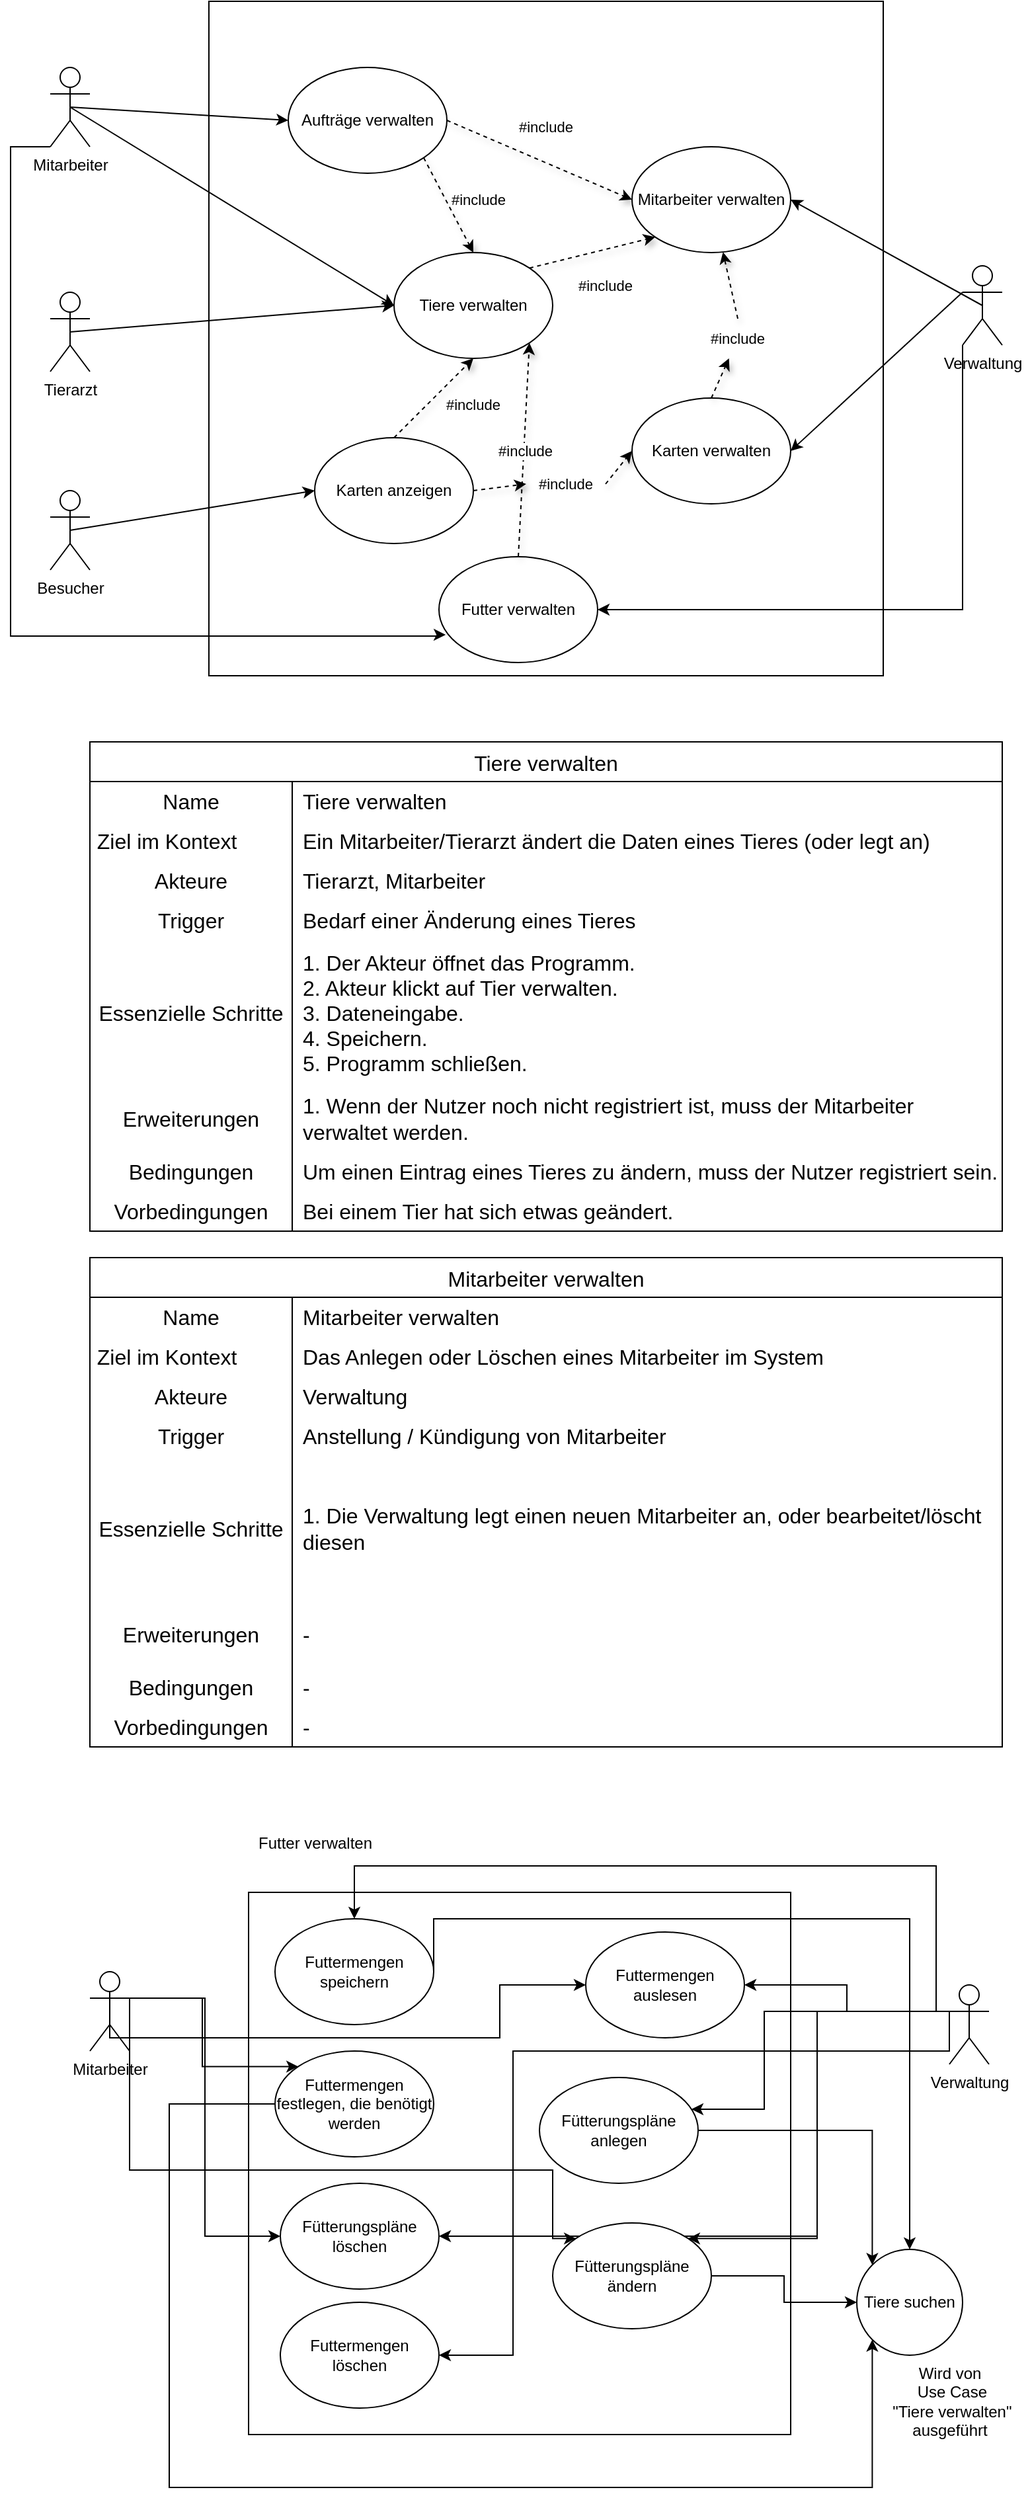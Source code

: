 <mxfile version="22.1.5" type="device">
  <diagram name="Seite-1" id="N6Jan-Rdk0IKHwFH1EoH">
    <mxGraphModel dx="1266" dy="684" grid="1" gridSize="10" guides="1" tooltips="1" connect="1" arrows="1" fold="1" page="1" pageScale="1" pageWidth="827" pageHeight="1169" math="0" shadow="0">
      <root>
        <mxCell id="0" />
        <mxCell id="1" parent="0" />
        <mxCell id="GGhbiafoqysgE8_Morpk-1" value="" style="whiteSpace=wrap;html=1;aspect=fixed;" parent="1" vertex="1">
          <mxGeometry x="180" y="70" width="510" height="510" as="geometry" />
        </mxCell>
        <mxCell id="GGhbiafoqysgE8_Morpk-16" style="edgeStyle=none;shape=connector;rounded=0;orthogonalLoop=1;jettySize=auto;html=1;exitX=0.5;exitY=0.5;exitDx=0;exitDy=0;exitPerimeter=0;entryX=1;entryY=0.5;entryDx=0;entryDy=0;labelBackgroundColor=default;strokeColor=default;align=center;verticalAlign=middle;fontFamily=Helvetica;fontSize=11;fontColor=default;endArrow=classic;" parent="1" source="GGhbiafoqysgE8_Morpk-2" target="GGhbiafoqysgE8_Morpk-9" edge="1">
          <mxGeometry relative="1" as="geometry" />
        </mxCell>
        <mxCell id="tYNJqt2Wtdajex1_NV2P-4" style="edgeStyle=orthogonalEdgeStyle;rounded=0;orthogonalLoop=1;jettySize=auto;html=1;exitX=0;exitY=1;exitDx=0;exitDy=0;exitPerimeter=0;entryX=1;entryY=0.5;entryDx=0;entryDy=0;" edge="1" parent="1" source="GGhbiafoqysgE8_Morpk-2" target="tYNJqt2Wtdajex1_NV2P-1">
          <mxGeometry relative="1" as="geometry" />
        </mxCell>
        <mxCell id="GGhbiafoqysgE8_Morpk-2" value="Verwaltung" style="shape=umlActor;verticalLabelPosition=bottom;verticalAlign=top;html=1;outlineConnect=0;" parent="1" vertex="1">
          <mxGeometry x="750" y="270" width="30" height="60" as="geometry" />
        </mxCell>
        <mxCell id="GGhbiafoqysgE8_Morpk-17" style="edgeStyle=none;shape=connector;rounded=0;orthogonalLoop=1;jettySize=auto;html=1;exitX=0;exitY=0.333;exitDx=0;exitDy=0;exitPerimeter=0;entryX=1;entryY=0.5;entryDx=0;entryDy=0;labelBackgroundColor=default;strokeColor=default;align=center;verticalAlign=middle;fontFamily=Helvetica;fontSize=11;fontColor=default;endArrow=classic;" parent="1" source="GGhbiafoqysgE8_Morpk-2" target="GGhbiafoqysgE8_Morpk-12" edge="1">
          <mxGeometry relative="1" as="geometry" />
        </mxCell>
        <mxCell id="GGhbiafoqysgE8_Morpk-13" style="rounded=0;orthogonalLoop=1;jettySize=auto;html=1;exitX=0.5;exitY=0.5;exitDx=0;exitDy=0;exitPerimeter=0;entryX=0;entryY=0.5;entryDx=0;entryDy=0;" parent="1" source="GGhbiafoqysgE8_Morpk-4" target="GGhbiafoqysgE8_Morpk-8" edge="1">
          <mxGeometry relative="1" as="geometry" />
        </mxCell>
        <mxCell id="VWa2UIGW0JFw9dLLVXkl-41" style="rounded=0;orthogonalLoop=1;jettySize=auto;html=1;exitX=0.5;exitY=0.5;exitDx=0;exitDy=0;exitPerimeter=0;entryX=0;entryY=0.5;entryDx=0;entryDy=0;" parent="1" source="GGhbiafoqysgE8_Morpk-4" target="GGhbiafoqysgE8_Morpk-10" edge="1">
          <mxGeometry relative="1" as="geometry" />
        </mxCell>
        <mxCell id="tYNJqt2Wtdajex1_NV2P-5" style="edgeStyle=orthogonalEdgeStyle;rounded=0;orthogonalLoop=1;jettySize=auto;html=1;exitX=0;exitY=1;exitDx=0;exitDy=0;exitPerimeter=0;entryX=0.042;entryY=0.738;entryDx=0;entryDy=0;entryPerimeter=0;" edge="1" parent="1" source="GGhbiafoqysgE8_Morpk-4" target="tYNJqt2Wtdajex1_NV2P-1">
          <mxGeometry relative="1" as="geometry">
            <Array as="points">
              <mxPoint x="30" y="180" />
              <mxPoint x="30" y="550" />
              <mxPoint x="354" y="550" />
              <mxPoint x="354" y="549" />
            </Array>
          </mxGeometry>
        </mxCell>
        <mxCell id="GGhbiafoqysgE8_Morpk-4" value="Mitarbeiter" style="shape=umlActor;verticalLabelPosition=bottom;verticalAlign=top;html=1;outlineConnect=0;" parent="1" vertex="1">
          <mxGeometry x="60" y="120" width="30" height="60" as="geometry" />
        </mxCell>
        <mxCell id="GGhbiafoqysgE8_Morpk-14" style="edgeStyle=none;shape=connector;rounded=0;orthogonalLoop=1;jettySize=auto;html=1;exitX=0.5;exitY=0.5;exitDx=0;exitDy=0;exitPerimeter=0;entryX=0;entryY=0.5;entryDx=0;entryDy=0;labelBackgroundColor=default;strokeColor=default;align=center;verticalAlign=middle;fontFamily=Helvetica;fontSize=11;fontColor=default;endArrow=classic;" parent="1" source="GGhbiafoqysgE8_Morpk-6" target="GGhbiafoqysgE8_Morpk-10" edge="1">
          <mxGeometry relative="1" as="geometry" />
        </mxCell>
        <mxCell id="GGhbiafoqysgE8_Morpk-6" value="Tierarzt" style="shape=umlActor;verticalLabelPosition=bottom;verticalAlign=top;html=1;outlineConnect=0;" parent="1" vertex="1">
          <mxGeometry x="60" y="290" width="30" height="60" as="geometry" />
        </mxCell>
        <mxCell id="GGhbiafoqysgE8_Morpk-15" style="edgeStyle=none;shape=connector;rounded=0;orthogonalLoop=1;jettySize=auto;html=1;exitX=0.5;exitY=0.5;exitDx=0;exitDy=0;exitPerimeter=0;entryX=0;entryY=0.5;entryDx=0;entryDy=0;labelBackgroundColor=default;strokeColor=default;align=center;verticalAlign=middle;fontFamily=Helvetica;fontSize=11;fontColor=default;endArrow=classic;" parent="1" source="GGhbiafoqysgE8_Morpk-7" target="GGhbiafoqysgE8_Morpk-11" edge="1">
          <mxGeometry relative="1" as="geometry" />
        </mxCell>
        <mxCell id="GGhbiafoqysgE8_Morpk-7" value="Besucher" style="shape=umlActor;verticalLabelPosition=bottom;verticalAlign=top;html=1;outlineConnect=0;" parent="1" vertex="1">
          <mxGeometry x="60" y="440" width="30" height="60" as="geometry" />
        </mxCell>
        <mxCell id="GGhbiafoqysgE8_Morpk-32" style="edgeStyle=none;shape=connector;rounded=0;orthogonalLoop=1;jettySize=auto;html=1;exitX=1;exitY=1;exitDx=0;exitDy=0;entryX=0.5;entryY=0;entryDx=0;entryDy=0;shadow=1;dashed=1;labelBackgroundColor=default;strokeColor=default;align=center;verticalAlign=middle;fontFamily=Helvetica;fontSize=11;fontColor=default;endArrow=classic;" parent="1" source="GGhbiafoqysgE8_Morpk-8" target="GGhbiafoqysgE8_Morpk-10" edge="1">
          <mxGeometry relative="1" as="geometry" />
        </mxCell>
        <mxCell id="GGhbiafoqysgE8_Morpk-35" style="edgeStyle=none;shape=connector;rounded=0;orthogonalLoop=1;jettySize=auto;html=1;exitX=1;exitY=0.5;exitDx=0;exitDy=0;entryX=0;entryY=0.5;entryDx=0;entryDy=0;shadow=1;dashed=1;labelBackgroundColor=default;strokeColor=default;align=center;verticalAlign=middle;fontFamily=Helvetica;fontSize=11;fontColor=default;endArrow=classic;" parent="1" source="GGhbiafoqysgE8_Morpk-8" target="GGhbiafoqysgE8_Morpk-9" edge="1">
          <mxGeometry relative="1" as="geometry" />
        </mxCell>
        <mxCell id="GGhbiafoqysgE8_Morpk-8" value="Aufträge verwalten" style="ellipse;whiteSpace=wrap;html=1;" parent="1" vertex="1">
          <mxGeometry x="240" y="120" width="120" height="80" as="geometry" />
        </mxCell>
        <mxCell id="GGhbiafoqysgE8_Morpk-9" value="Mitarbeiter verwalten" style="ellipse;whiteSpace=wrap;html=1;" parent="1" vertex="1">
          <mxGeometry x="500" y="180" width="120" height="80" as="geometry" />
        </mxCell>
        <mxCell id="GGhbiafoqysgE8_Morpk-33" style="edgeStyle=none;shape=connector;rounded=0;orthogonalLoop=1;jettySize=auto;html=1;exitX=1;exitY=0;exitDx=0;exitDy=0;entryX=0;entryY=1;entryDx=0;entryDy=0;shadow=1;dashed=1;labelBackgroundColor=default;strokeColor=default;align=center;verticalAlign=middle;fontFamily=Helvetica;fontSize=11;fontColor=default;endArrow=classic;" parent="1" source="GGhbiafoqysgE8_Morpk-10" target="GGhbiafoqysgE8_Morpk-9" edge="1">
          <mxGeometry relative="1" as="geometry" />
        </mxCell>
        <mxCell id="GGhbiafoqysgE8_Morpk-10" value="Tiere verwalten" style="ellipse;whiteSpace=wrap;html=1;" parent="1" vertex="1">
          <mxGeometry x="320" y="260" width="120" height="80" as="geometry" />
        </mxCell>
        <mxCell id="GGhbiafoqysgE8_Morpk-30" style="edgeStyle=none;shape=connector;rounded=0;orthogonalLoop=1;jettySize=auto;html=1;exitX=1;exitY=0.5;exitDx=0;exitDy=0;entryX=0;entryY=0.5;entryDx=0;entryDy=0;shadow=1;dashed=1;labelBackgroundColor=default;strokeColor=default;align=center;verticalAlign=middle;fontFamily=Helvetica;fontSize=11;fontColor=default;endArrow=classic;" parent="1" source="GGhbiafoqysgE8_Morpk-42" target="GGhbiafoqysgE8_Morpk-12" edge="1">
          <mxGeometry relative="1" as="geometry" />
        </mxCell>
        <mxCell id="GGhbiafoqysgE8_Morpk-31" style="edgeStyle=none;shape=connector;rounded=0;orthogonalLoop=1;jettySize=auto;html=1;exitX=0.5;exitY=0;exitDx=0;exitDy=0;entryX=0.5;entryY=1;entryDx=0;entryDy=0;shadow=1;dashed=1;labelBackgroundColor=default;strokeColor=default;align=center;verticalAlign=middle;fontFamily=Helvetica;fontSize=11;fontColor=default;endArrow=classic;" parent="1" source="GGhbiafoqysgE8_Morpk-11" target="GGhbiafoqysgE8_Morpk-10" edge="1">
          <mxGeometry relative="1" as="geometry" />
        </mxCell>
        <mxCell id="GGhbiafoqysgE8_Morpk-11" value="Karten anzeigen" style="ellipse;whiteSpace=wrap;html=1;" parent="1" vertex="1">
          <mxGeometry x="260" y="400" width="120" height="80" as="geometry" />
        </mxCell>
        <mxCell id="GGhbiafoqysgE8_Morpk-34" style="edgeStyle=none;shape=connector;rounded=0;orthogonalLoop=1;jettySize=auto;html=1;exitX=0.5;exitY=0;exitDx=0;exitDy=0;shadow=1;dashed=1;labelBackgroundColor=default;strokeColor=default;align=center;verticalAlign=middle;fontFamily=Helvetica;fontSize=11;fontColor=default;endArrow=classic;" parent="1" source="GGhbiafoqysgE8_Morpk-40" target="GGhbiafoqysgE8_Morpk-9" edge="1">
          <mxGeometry relative="1" as="geometry" />
        </mxCell>
        <mxCell id="GGhbiafoqysgE8_Morpk-12" value="Karten verwalten" style="ellipse;whiteSpace=wrap;html=1;" parent="1" vertex="1">
          <mxGeometry x="500" y="370" width="120" height="80" as="geometry" />
        </mxCell>
        <mxCell id="GGhbiafoqysgE8_Morpk-37" value="#include" style="text;html=1;strokeColor=none;fillColor=none;align=center;verticalAlign=middle;whiteSpace=wrap;rounded=0;fontSize=11;fontFamily=Helvetica;fontColor=default;" parent="1" vertex="1">
          <mxGeometry x="405" y="150" width="60" height="30" as="geometry" />
        </mxCell>
        <mxCell id="GGhbiafoqysgE8_Morpk-38" value="#include" style="text;html=1;strokeColor=none;fillColor=none;align=center;verticalAlign=middle;whiteSpace=wrap;rounded=0;fontSize=11;fontFamily=Helvetica;fontColor=default;" parent="1" vertex="1">
          <mxGeometry x="354" y="205" width="60" height="30" as="geometry" />
        </mxCell>
        <mxCell id="GGhbiafoqysgE8_Morpk-39" value="#include" style="text;html=1;strokeColor=none;fillColor=none;align=center;verticalAlign=middle;whiteSpace=wrap;rounded=0;fontSize=11;fontFamily=Helvetica;fontColor=default;" parent="1" vertex="1">
          <mxGeometry x="450" y="270" width="60" height="30" as="geometry" />
        </mxCell>
        <mxCell id="GGhbiafoqysgE8_Morpk-41" value="#include" style="text;html=1;strokeColor=none;fillColor=none;align=center;verticalAlign=middle;whiteSpace=wrap;rounded=0;fontSize=11;fontFamily=Helvetica;fontColor=default;" parent="1" vertex="1">
          <mxGeometry x="350" y="360" width="60" height="30" as="geometry" />
        </mxCell>
        <mxCell id="VWa2UIGW0JFw9dLLVXkl-5" value="Tiere verwalten" style="shape=table;startSize=30;container=1;collapsible=0;childLayout=tableLayout;fixedRows=1;rowLines=0;fontStyle=0;strokeColor=default;fontSize=16;" parent="1" vertex="1">
          <mxGeometry x="90" y="630" width="690" height="370" as="geometry" />
        </mxCell>
        <mxCell id="VWa2UIGW0JFw9dLLVXkl-6" value="" style="shape=tableRow;horizontal=0;startSize=0;swimlaneHead=0;swimlaneBody=0;top=0;left=0;bottom=0;right=0;collapsible=0;dropTarget=0;fillColor=none;points=[[0,0.5],[1,0.5]];portConstraint=eastwest;strokeColor=inherit;fontSize=16;" parent="VWa2UIGW0JFw9dLLVXkl-5" vertex="1">
          <mxGeometry y="30" width="690" height="30" as="geometry" />
        </mxCell>
        <mxCell id="VWa2UIGW0JFw9dLLVXkl-7" value="Name" style="shape=partialRectangle;html=1;whiteSpace=wrap;connectable=0;fillColor=none;top=0;left=0;bottom=0;right=0;overflow=hidden;pointerEvents=1;strokeColor=inherit;fontSize=16;" parent="VWa2UIGW0JFw9dLLVXkl-6" vertex="1">
          <mxGeometry width="153" height="30" as="geometry">
            <mxRectangle width="153" height="30" as="alternateBounds" />
          </mxGeometry>
        </mxCell>
        <mxCell id="VWa2UIGW0JFw9dLLVXkl-8" value="Tiere verwalten" style="shape=partialRectangle;html=1;whiteSpace=wrap;connectable=0;fillColor=none;top=0;left=0;bottom=0;right=0;align=left;spacingLeft=6;overflow=hidden;strokeColor=inherit;fontSize=16;" parent="VWa2UIGW0JFw9dLLVXkl-6" vertex="1">
          <mxGeometry x="153" width="537" height="30" as="geometry">
            <mxRectangle width="537" height="30" as="alternateBounds" />
          </mxGeometry>
        </mxCell>
        <mxCell id="VWa2UIGW0JFw9dLLVXkl-9" value="" style="shape=tableRow;horizontal=0;startSize=0;swimlaneHead=0;swimlaneBody=0;top=0;left=0;bottom=0;right=0;collapsible=0;dropTarget=0;fillColor=none;points=[[0,0.5],[1,0.5]];portConstraint=eastwest;strokeColor=inherit;fontSize=16;" parent="VWa2UIGW0JFw9dLLVXkl-5" vertex="1">
          <mxGeometry y="60" width="690" height="30" as="geometry" />
        </mxCell>
        <mxCell id="VWa2UIGW0JFw9dLLVXkl-10" value="Ziel im Kontext&lt;span style=&quot;white-space: pre;&quot;&gt;&#x9;&lt;/span&gt;" style="shape=partialRectangle;html=1;whiteSpace=wrap;connectable=0;fillColor=none;top=0;left=0;bottom=0;right=0;overflow=hidden;strokeColor=inherit;fontSize=16;" parent="VWa2UIGW0JFw9dLLVXkl-9" vertex="1">
          <mxGeometry width="153" height="30" as="geometry">
            <mxRectangle width="153" height="30" as="alternateBounds" />
          </mxGeometry>
        </mxCell>
        <mxCell id="VWa2UIGW0JFw9dLLVXkl-11" value="Ein Mitarbeiter/Tierarzt ändert die Daten eines Tieres (oder legt an)" style="shape=partialRectangle;html=1;whiteSpace=wrap;connectable=0;fillColor=none;top=0;left=0;bottom=0;right=0;align=left;spacingLeft=6;overflow=hidden;strokeColor=inherit;fontSize=16;" parent="VWa2UIGW0JFw9dLLVXkl-9" vertex="1">
          <mxGeometry x="153" width="537" height="30" as="geometry">
            <mxRectangle width="537" height="30" as="alternateBounds" />
          </mxGeometry>
        </mxCell>
        <mxCell id="VWa2UIGW0JFw9dLLVXkl-26" value="" style="shape=tableRow;horizontal=0;startSize=0;swimlaneHead=0;swimlaneBody=0;top=0;left=0;bottom=0;right=0;collapsible=0;dropTarget=0;fillColor=none;points=[[0,0.5],[1,0.5]];portConstraint=eastwest;strokeColor=inherit;fontSize=16;" parent="VWa2UIGW0JFw9dLLVXkl-5" vertex="1">
          <mxGeometry y="90" width="690" height="30" as="geometry" />
        </mxCell>
        <mxCell id="VWa2UIGW0JFw9dLLVXkl-27" value="Akteure" style="shape=partialRectangle;html=1;whiteSpace=wrap;connectable=0;fillColor=none;top=0;left=0;bottom=0;right=0;overflow=hidden;strokeColor=inherit;fontSize=16;" parent="VWa2UIGW0JFw9dLLVXkl-26" vertex="1">
          <mxGeometry width="153" height="30" as="geometry">
            <mxRectangle width="153" height="30" as="alternateBounds" />
          </mxGeometry>
        </mxCell>
        <mxCell id="VWa2UIGW0JFw9dLLVXkl-28" value="Tierarzt, Mitarbeiter" style="shape=partialRectangle;html=1;whiteSpace=wrap;connectable=0;fillColor=none;top=0;left=0;bottom=0;right=0;align=left;spacingLeft=6;overflow=hidden;strokeColor=inherit;fontSize=16;" parent="VWa2UIGW0JFw9dLLVXkl-26" vertex="1">
          <mxGeometry x="153" width="537" height="30" as="geometry">
            <mxRectangle width="537" height="30" as="alternateBounds" />
          </mxGeometry>
        </mxCell>
        <mxCell id="VWa2UIGW0JFw9dLLVXkl-29" value="" style="shape=tableRow;horizontal=0;startSize=0;swimlaneHead=0;swimlaneBody=0;top=0;left=0;bottom=0;right=0;collapsible=0;dropTarget=0;fillColor=none;points=[[0,0.5],[1,0.5]];portConstraint=eastwest;strokeColor=inherit;fontSize=16;" parent="VWa2UIGW0JFw9dLLVXkl-5" vertex="1">
          <mxGeometry y="120" width="690" height="30" as="geometry" />
        </mxCell>
        <mxCell id="VWa2UIGW0JFw9dLLVXkl-30" value="Trigger" style="shape=partialRectangle;html=1;whiteSpace=wrap;connectable=0;fillColor=none;top=0;left=0;bottom=0;right=0;overflow=hidden;strokeColor=inherit;fontSize=16;" parent="VWa2UIGW0JFw9dLLVXkl-29" vertex="1">
          <mxGeometry width="153" height="30" as="geometry">
            <mxRectangle width="153" height="30" as="alternateBounds" />
          </mxGeometry>
        </mxCell>
        <mxCell id="VWa2UIGW0JFw9dLLVXkl-31" value="Bedarf einer Änderung eines Tieres" style="shape=partialRectangle;html=1;whiteSpace=wrap;connectable=0;fillColor=none;top=0;left=0;bottom=0;right=0;align=left;spacingLeft=6;overflow=hidden;strokeColor=inherit;fontSize=16;" parent="VWa2UIGW0JFw9dLLVXkl-29" vertex="1">
          <mxGeometry x="153" width="537" height="30" as="geometry">
            <mxRectangle width="537" height="30" as="alternateBounds" />
          </mxGeometry>
        </mxCell>
        <mxCell id="VWa2UIGW0JFw9dLLVXkl-32" value="" style="shape=tableRow;horizontal=0;startSize=0;swimlaneHead=0;swimlaneBody=0;top=0;left=0;bottom=0;right=0;collapsible=0;dropTarget=0;fillColor=none;points=[[0,0.5],[1,0.5]];portConstraint=eastwest;strokeColor=inherit;fontSize=16;" parent="VWa2UIGW0JFw9dLLVXkl-5" vertex="1">
          <mxGeometry y="150" width="690" height="110" as="geometry" />
        </mxCell>
        <mxCell id="VWa2UIGW0JFw9dLLVXkl-33" value="Essenzielle Schritte" style="shape=partialRectangle;html=1;whiteSpace=wrap;connectable=0;fillColor=none;top=0;left=0;bottom=0;right=0;overflow=hidden;strokeColor=inherit;fontSize=16;" parent="VWa2UIGW0JFw9dLLVXkl-32" vertex="1">
          <mxGeometry width="153" height="110" as="geometry">
            <mxRectangle width="153" height="110" as="alternateBounds" />
          </mxGeometry>
        </mxCell>
        <mxCell id="VWa2UIGW0JFw9dLLVXkl-34" value="1. Der Akteur öffnet das Programm.&lt;br&gt;2. Akteur klickt auf Tier verwalten.&lt;br&gt;3. Dateneingabe.&lt;br&gt;4. Speichern.&lt;br&gt;5. Programm schließen." style="shape=partialRectangle;html=1;whiteSpace=wrap;connectable=0;fillColor=none;top=0;left=0;bottom=0;right=0;align=left;spacingLeft=6;overflow=hidden;strokeColor=inherit;fontSize=16;" parent="VWa2UIGW0JFw9dLLVXkl-32" vertex="1">
          <mxGeometry x="153" width="537" height="110" as="geometry">
            <mxRectangle width="537" height="110" as="alternateBounds" />
          </mxGeometry>
        </mxCell>
        <mxCell id="VWa2UIGW0JFw9dLLVXkl-35" value="" style="shape=tableRow;horizontal=0;startSize=0;swimlaneHead=0;swimlaneBody=0;top=0;left=0;bottom=0;right=0;collapsible=0;dropTarget=0;fillColor=none;points=[[0,0.5],[1,0.5]];portConstraint=eastwest;strokeColor=inherit;fontSize=16;" parent="VWa2UIGW0JFw9dLLVXkl-5" vertex="1">
          <mxGeometry y="260" width="690" height="50" as="geometry" />
        </mxCell>
        <mxCell id="VWa2UIGW0JFw9dLLVXkl-36" value="Erweiterungen" style="shape=partialRectangle;html=1;whiteSpace=wrap;connectable=0;fillColor=none;top=0;left=0;bottom=0;right=0;overflow=hidden;strokeColor=inherit;fontSize=16;" parent="VWa2UIGW0JFw9dLLVXkl-35" vertex="1">
          <mxGeometry width="153" height="50" as="geometry">
            <mxRectangle width="153" height="50" as="alternateBounds" />
          </mxGeometry>
        </mxCell>
        <mxCell id="VWa2UIGW0JFw9dLLVXkl-37" value="1. Wenn der Nutzer noch nicht registriert ist, muss der Mitarbeiter verwaltet werden." style="shape=partialRectangle;html=1;whiteSpace=wrap;connectable=0;fillColor=none;top=0;left=0;bottom=0;right=0;align=left;spacingLeft=6;overflow=hidden;strokeColor=inherit;fontSize=16;" parent="VWa2UIGW0JFw9dLLVXkl-35" vertex="1">
          <mxGeometry x="153" width="537" height="50" as="geometry">
            <mxRectangle width="537" height="50" as="alternateBounds" />
          </mxGeometry>
        </mxCell>
        <mxCell id="VWa2UIGW0JFw9dLLVXkl-38" value="" style="shape=tableRow;horizontal=0;startSize=0;swimlaneHead=0;swimlaneBody=0;top=0;left=0;bottom=0;right=0;collapsible=0;dropTarget=0;fillColor=none;points=[[0,0.5],[1,0.5]];portConstraint=eastwest;strokeColor=inherit;fontSize=16;" parent="VWa2UIGW0JFw9dLLVXkl-5" vertex="1">
          <mxGeometry y="310" width="690" height="30" as="geometry" />
        </mxCell>
        <mxCell id="VWa2UIGW0JFw9dLLVXkl-39" value="Bedingungen" style="shape=partialRectangle;html=1;whiteSpace=wrap;connectable=0;fillColor=none;top=0;left=0;bottom=0;right=0;overflow=hidden;strokeColor=inherit;fontSize=16;" parent="VWa2UIGW0JFw9dLLVXkl-38" vertex="1">
          <mxGeometry width="153" height="30" as="geometry">
            <mxRectangle width="153" height="30" as="alternateBounds" />
          </mxGeometry>
        </mxCell>
        <mxCell id="VWa2UIGW0JFw9dLLVXkl-40" value="Um einen Eintrag eines Tieres zu ändern, muss der Nutzer registriert sein." style="shape=partialRectangle;html=1;whiteSpace=wrap;connectable=0;fillColor=none;top=0;left=0;bottom=0;right=0;align=left;spacingLeft=6;overflow=hidden;strokeColor=inherit;fontSize=16;" parent="VWa2UIGW0JFw9dLLVXkl-38" vertex="1">
          <mxGeometry x="153" width="537" height="30" as="geometry">
            <mxRectangle width="537" height="30" as="alternateBounds" />
          </mxGeometry>
        </mxCell>
        <mxCell id="VWa2UIGW0JFw9dLLVXkl-12" value="" style="shape=tableRow;horizontal=0;startSize=0;swimlaneHead=0;swimlaneBody=0;top=0;left=0;bottom=0;right=0;collapsible=0;dropTarget=0;fillColor=none;points=[[0,0.5],[1,0.5]];portConstraint=eastwest;strokeColor=inherit;fontSize=16;" parent="VWa2UIGW0JFw9dLLVXkl-5" vertex="1">
          <mxGeometry y="340" width="690" height="30" as="geometry" />
        </mxCell>
        <mxCell id="VWa2UIGW0JFw9dLLVXkl-13" value="Vorbedingungen" style="shape=partialRectangle;html=1;whiteSpace=wrap;connectable=0;fillColor=none;top=0;left=0;bottom=0;right=0;overflow=hidden;strokeColor=inherit;fontSize=16;" parent="VWa2UIGW0JFw9dLLVXkl-12" vertex="1">
          <mxGeometry width="153" height="30" as="geometry">
            <mxRectangle width="153" height="30" as="alternateBounds" />
          </mxGeometry>
        </mxCell>
        <mxCell id="VWa2UIGW0JFw9dLLVXkl-14" value="Bei einem Tier hat sich etwas geändert." style="shape=partialRectangle;html=1;whiteSpace=wrap;connectable=0;fillColor=none;top=0;left=0;bottom=0;right=0;align=left;spacingLeft=6;overflow=hidden;strokeColor=inherit;fontSize=16;" parent="VWa2UIGW0JFw9dLLVXkl-12" vertex="1">
          <mxGeometry x="153" width="537" height="30" as="geometry">
            <mxRectangle width="537" height="30" as="alternateBounds" />
          </mxGeometry>
        </mxCell>
        <mxCell id="VWa2UIGW0JFw9dLLVXkl-42" value="Mitarbeiter verwalten" style="shape=table;startSize=30;container=1;collapsible=0;childLayout=tableLayout;fixedRows=1;rowLines=0;fontStyle=0;strokeColor=default;fontSize=16;" parent="1" vertex="1">
          <mxGeometry x="90" y="1020" width="690" height="370" as="geometry" />
        </mxCell>
        <mxCell id="VWa2UIGW0JFw9dLLVXkl-43" value="" style="shape=tableRow;horizontal=0;startSize=0;swimlaneHead=0;swimlaneBody=0;top=0;left=0;bottom=0;right=0;collapsible=0;dropTarget=0;fillColor=none;points=[[0,0.5],[1,0.5]];portConstraint=eastwest;strokeColor=inherit;fontSize=16;" parent="VWa2UIGW0JFw9dLLVXkl-42" vertex="1">
          <mxGeometry y="30" width="690" height="30" as="geometry" />
        </mxCell>
        <mxCell id="VWa2UIGW0JFw9dLLVXkl-44" value="Name" style="shape=partialRectangle;html=1;whiteSpace=wrap;connectable=0;fillColor=none;top=0;left=0;bottom=0;right=0;overflow=hidden;pointerEvents=1;strokeColor=inherit;fontSize=16;" parent="VWa2UIGW0JFw9dLLVXkl-43" vertex="1">
          <mxGeometry width="153" height="30" as="geometry">
            <mxRectangle width="153" height="30" as="alternateBounds" />
          </mxGeometry>
        </mxCell>
        <mxCell id="VWa2UIGW0JFw9dLLVXkl-45" value="Mitarbeiter verwalten" style="shape=partialRectangle;html=1;whiteSpace=wrap;connectable=0;fillColor=none;top=0;left=0;bottom=0;right=0;align=left;spacingLeft=6;overflow=hidden;strokeColor=inherit;fontSize=16;" parent="VWa2UIGW0JFw9dLLVXkl-43" vertex="1">
          <mxGeometry x="153" width="537" height="30" as="geometry">
            <mxRectangle width="537" height="30" as="alternateBounds" />
          </mxGeometry>
        </mxCell>
        <mxCell id="VWa2UIGW0JFw9dLLVXkl-46" value="" style="shape=tableRow;horizontal=0;startSize=0;swimlaneHead=0;swimlaneBody=0;top=0;left=0;bottom=0;right=0;collapsible=0;dropTarget=0;fillColor=none;points=[[0,0.5],[1,0.5]];portConstraint=eastwest;strokeColor=inherit;fontSize=16;" parent="VWa2UIGW0JFw9dLLVXkl-42" vertex="1">
          <mxGeometry y="60" width="690" height="30" as="geometry" />
        </mxCell>
        <mxCell id="VWa2UIGW0JFw9dLLVXkl-47" value="Ziel im Kontext&lt;span style=&quot;white-space: pre;&quot;&gt;&#x9;&lt;/span&gt;" style="shape=partialRectangle;html=1;whiteSpace=wrap;connectable=0;fillColor=none;top=0;left=0;bottom=0;right=0;overflow=hidden;strokeColor=inherit;fontSize=16;" parent="VWa2UIGW0JFw9dLLVXkl-46" vertex="1">
          <mxGeometry width="153" height="30" as="geometry">
            <mxRectangle width="153" height="30" as="alternateBounds" />
          </mxGeometry>
        </mxCell>
        <mxCell id="VWa2UIGW0JFw9dLLVXkl-48" value="Das Anlegen oder Löschen eines Mitarbeiter im System" style="shape=partialRectangle;html=1;whiteSpace=wrap;connectable=0;fillColor=none;top=0;left=0;bottom=0;right=0;align=left;spacingLeft=6;overflow=hidden;strokeColor=inherit;fontSize=16;fontStyle=0" parent="VWa2UIGW0JFw9dLLVXkl-46" vertex="1">
          <mxGeometry x="153" width="537" height="30" as="geometry">
            <mxRectangle width="537" height="30" as="alternateBounds" />
          </mxGeometry>
        </mxCell>
        <mxCell id="VWa2UIGW0JFw9dLLVXkl-49" value="" style="shape=tableRow;horizontal=0;startSize=0;swimlaneHead=0;swimlaneBody=0;top=0;left=0;bottom=0;right=0;collapsible=0;dropTarget=0;fillColor=none;points=[[0,0.5],[1,0.5]];portConstraint=eastwest;strokeColor=inherit;fontSize=16;" parent="VWa2UIGW0JFw9dLLVXkl-42" vertex="1">
          <mxGeometry y="90" width="690" height="30" as="geometry" />
        </mxCell>
        <mxCell id="VWa2UIGW0JFw9dLLVXkl-50" value="Akteure" style="shape=partialRectangle;html=1;whiteSpace=wrap;connectable=0;fillColor=none;top=0;left=0;bottom=0;right=0;overflow=hidden;strokeColor=inherit;fontSize=16;" parent="VWa2UIGW0JFw9dLLVXkl-49" vertex="1">
          <mxGeometry width="153" height="30" as="geometry">
            <mxRectangle width="153" height="30" as="alternateBounds" />
          </mxGeometry>
        </mxCell>
        <mxCell id="VWa2UIGW0JFw9dLLVXkl-51" value="Verwaltung" style="shape=partialRectangle;html=1;whiteSpace=wrap;connectable=0;fillColor=none;top=0;left=0;bottom=0;right=0;align=left;spacingLeft=6;overflow=hidden;strokeColor=inherit;fontSize=16;" parent="VWa2UIGW0JFw9dLLVXkl-49" vertex="1">
          <mxGeometry x="153" width="537" height="30" as="geometry">
            <mxRectangle width="537" height="30" as="alternateBounds" />
          </mxGeometry>
        </mxCell>
        <mxCell id="VWa2UIGW0JFw9dLLVXkl-52" value="" style="shape=tableRow;horizontal=0;startSize=0;swimlaneHead=0;swimlaneBody=0;top=0;left=0;bottom=0;right=0;collapsible=0;dropTarget=0;fillColor=none;points=[[0,0.5],[1,0.5]];portConstraint=eastwest;strokeColor=inherit;fontSize=16;" parent="VWa2UIGW0JFw9dLLVXkl-42" vertex="1">
          <mxGeometry y="120" width="690" height="30" as="geometry" />
        </mxCell>
        <mxCell id="VWa2UIGW0JFw9dLLVXkl-53" value="Trigger" style="shape=partialRectangle;html=1;whiteSpace=wrap;connectable=0;fillColor=none;top=0;left=0;bottom=0;right=0;overflow=hidden;strokeColor=inherit;fontSize=16;" parent="VWa2UIGW0JFw9dLLVXkl-52" vertex="1">
          <mxGeometry width="153" height="30" as="geometry">
            <mxRectangle width="153" height="30" as="alternateBounds" />
          </mxGeometry>
        </mxCell>
        <mxCell id="VWa2UIGW0JFw9dLLVXkl-54" value="Anstellung / Kündigung von Mitarbeiter" style="shape=partialRectangle;html=1;whiteSpace=wrap;connectable=0;fillColor=none;top=0;left=0;bottom=0;right=0;align=left;spacingLeft=6;overflow=hidden;strokeColor=inherit;fontSize=16;" parent="VWa2UIGW0JFw9dLLVXkl-52" vertex="1">
          <mxGeometry x="153" width="537" height="30" as="geometry">
            <mxRectangle width="537" height="30" as="alternateBounds" />
          </mxGeometry>
        </mxCell>
        <mxCell id="VWa2UIGW0JFw9dLLVXkl-55" value="" style="shape=tableRow;horizontal=0;startSize=0;swimlaneHead=0;swimlaneBody=0;top=0;left=0;bottom=0;right=0;collapsible=0;dropTarget=0;fillColor=none;points=[[0,0.5],[1,0.5]];portConstraint=eastwest;strokeColor=inherit;fontSize=16;" parent="VWa2UIGW0JFw9dLLVXkl-42" vertex="1">
          <mxGeometry y="150" width="690" height="110" as="geometry" />
        </mxCell>
        <mxCell id="VWa2UIGW0JFw9dLLVXkl-56" value="Essenzielle Schritte" style="shape=partialRectangle;html=1;whiteSpace=wrap;connectable=0;fillColor=none;top=0;left=0;bottom=0;right=0;overflow=hidden;strokeColor=inherit;fontSize=16;" parent="VWa2UIGW0JFw9dLLVXkl-55" vertex="1">
          <mxGeometry width="153" height="110" as="geometry">
            <mxRectangle width="153" height="110" as="alternateBounds" />
          </mxGeometry>
        </mxCell>
        <mxCell id="VWa2UIGW0JFw9dLLVXkl-57" value="1. Die Verwaltung legt einen neuen Mitarbeiter an, oder bearbeitet/löscht diesen" style="shape=partialRectangle;html=1;whiteSpace=wrap;connectable=0;fillColor=none;top=0;left=0;bottom=0;right=0;align=left;spacingLeft=6;overflow=hidden;strokeColor=inherit;fontSize=16;" parent="VWa2UIGW0JFw9dLLVXkl-55" vertex="1">
          <mxGeometry x="153" width="537" height="110" as="geometry">
            <mxRectangle width="537" height="110" as="alternateBounds" />
          </mxGeometry>
        </mxCell>
        <mxCell id="VWa2UIGW0JFw9dLLVXkl-58" value="" style="shape=tableRow;horizontal=0;startSize=0;swimlaneHead=0;swimlaneBody=0;top=0;left=0;bottom=0;right=0;collapsible=0;dropTarget=0;fillColor=none;points=[[0,0.5],[1,0.5]];portConstraint=eastwest;strokeColor=inherit;fontSize=16;" parent="VWa2UIGW0JFw9dLLVXkl-42" vertex="1">
          <mxGeometry y="260" width="690" height="50" as="geometry" />
        </mxCell>
        <mxCell id="VWa2UIGW0JFw9dLLVXkl-59" value="Erweiterungen" style="shape=partialRectangle;html=1;whiteSpace=wrap;connectable=0;fillColor=none;top=0;left=0;bottom=0;right=0;overflow=hidden;strokeColor=inherit;fontSize=16;" parent="VWa2UIGW0JFw9dLLVXkl-58" vertex="1">
          <mxGeometry width="153" height="50" as="geometry">
            <mxRectangle width="153" height="50" as="alternateBounds" />
          </mxGeometry>
        </mxCell>
        <mxCell id="VWa2UIGW0JFw9dLLVXkl-60" value="-" style="shape=partialRectangle;html=1;whiteSpace=wrap;connectable=0;fillColor=none;top=0;left=0;bottom=0;right=0;align=left;spacingLeft=6;overflow=hidden;strokeColor=inherit;fontSize=16;" parent="VWa2UIGW0JFw9dLLVXkl-58" vertex="1">
          <mxGeometry x="153" width="537" height="50" as="geometry">
            <mxRectangle width="537" height="50" as="alternateBounds" />
          </mxGeometry>
        </mxCell>
        <mxCell id="VWa2UIGW0JFw9dLLVXkl-61" value="" style="shape=tableRow;horizontal=0;startSize=0;swimlaneHead=0;swimlaneBody=0;top=0;left=0;bottom=0;right=0;collapsible=0;dropTarget=0;fillColor=none;points=[[0,0.5],[1,0.5]];portConstraint=eastwest;strokeColor=inherit;fontSize=16;" parent="VWa2UIGW0JFw9dLLVXkl-42" vertex="1">
          <mxGeometry y="310" width="690" height="30" as="geometry" />
        </mxCell>
        <mxCell id="VWa2UIGW0JFw9dLLVXkl-62" value="Bedingungen" style="shape=partialRectangle;html=1;whiteSpace=wrap;connectable=0;fillColor=none;top=0;left=0;bottom=0;right=0;overflow=hidden;strokeColor=inherit;fontSize=16;" parent="VWa2UIGW0JFw9dLLVXkl-61" vertex="1">
          <mxGeometry width="153" height="30" as="geometry">
            <mxRectangle width="153" height="30" as="alternateBounds" />
          </mxGeometry>
        </mxCell>
        <mxCell id="VWa2UIGW0JFw9dLLVXkl-63" value="-" style="shape=partialRectangle;html=1;whiteSpace=wrap;connectable=0;fillColor=none;top=0;left=0;bottom=0;right=0;align=left;spacingLeft=6;overflow=hidden;strokeColor=inherit;fontSize=16;" parent="VWa2UIGW0JFw9dLLVXkl-61" vertex="1">
          <mxGeometry x="153" width="537" height="30" as="geometry">
            <mxRectangle width="537" height="30" as="alternateBounds" />
          </mxGeometry>
        </mxCell>
        <mxCell id="VWa2UIGW0JFw9dLLVXkl-64" value="" style="shape=tableRow;horizontal=0;startSize=0;swimlaneHead=0;swimlaneBody=0;top=0;left=0;bottom=0;right=0;collapsible=0;dropTarget=0;fillColor=none;points=[[0,0.5],[1,0.5]];portConstraint=eastwest;strokeColor=inherit;fontSize=16;" parent="VWa2UIGW0JFw9dLLVXkl-42" vertex="1">
          <mxGeometry y="340" width="690" height="30" as="geometry" />
        </mxCell>
        <mxCell id="VWa2UIGW0JFw9dLLVXkl-65" value="Vorbedingungen" style="shape=partialRectangle;html=1;whiteSpace=wrap;connectable=0;fillColor=none;top=0;left=0;bottom=0;right=0;overflow=hidden;strokeColor=inherit;fontSize=16;" parent="VWa2UIGW0JFw9dLLVXkl-64" vertex="1">
          <mxGeometry width="153" height="30" as="geometry">
            <mxRectangle width="153" height="30" as="alternateBounds" />
          </mxGeometry>
        </mxCell>
        <mxCell id="VWa2UIGW0JFw9dLLVXkl-66" value="-" style="shape=partialRectangle;html=1;whiteSpace=wrap;connectable=0;fillColor=none;top=0;left=0;bottom=0;right=0;align=left;spacingLeft=6;overflow=hidden;strokeColor=inherit;fontSize=16;" parent="VWa2UIGW0JFw9dLLVXkl-64" vertex="1">
          <mxGeometry x="153" width="537" height="30" as="geometry">
            <mxRectangle width="537" height="30" as="alternateBounds" />
          </mxGeometry>
        </mxCell>
        <mxCell id="tYNJqt2Wtdajex1_NV2P-1" value="Futter verwalten" style="ellipse;whiteSpace=wrap;html=1;" vertex="1" parent="1">
          <mxGeometry x="354" y="490" width="120" height="80" as="geometry" />
        </mxCell>
        <mxCell id="tYNJqt2Wtdajex1_NV2P-2" value="" style="edgeStyle=none;shape=connector;rounded=0;orthogonalLoop=1;jettySize=auto;html=1;exitX=1;exitY=0.5;exitDx=0;exitDy=0;entryX=0;entryY=0.5;entryDx=0;entryDy=0;shadow=1;dashed=1;labelBackgroundColor=default;strokeColor=default;align=center;verticalAlign=middle;fontFamily=Helvetica;fontSize=11;fontColor=default;endArrow=classic;" edge="1" parent="1" source="GGhbiafoqysgE8_Morpk-11" target="GGhbiafoqysgE8_Morpk-42">
          <mxGeometry relative="1" as="geometry">
            <mxPoint x="380" y="440" as="sourcePoint" />
            <mxPoint x="500" y="410" as="targetPoint" />
          </mxGeometry>
        </mxCell>
        <mxCell id="GGhbiafoqysgE8_Morpk-42" value="#include" style="text;html=1;strokeColor=none;fillColor=none;align=center;verticalAlign=middle;whiteSpace=wrap;rounded=0;fontSize=11;fontFamily=Helvetica;fontColor=default;" parent="1" vertex="1">
          <mxGeometry x="420" y="420" width="60" height="30" as="geometry" />
        </mxCell>
        <mxCell id="tYNJqt2Wtdajex1_NV2P-3" value="" style="edgeStyle=none;shape=connector;rounded=0;orthogonalLoop=1;jettySize=auto;html=1;exitX=0.5;exitY=0;exitDx=0;exitDy=0;shadow=1;dashed=1;labelBackgroundColor=default;strokeColor=default;align=center;verticalAlign=middle;fontFamily=Helvetica;fontSize=11;fontColor=default;endArrow=classic;" edge="1" parent="1" source="GGhbiafoqysgE8_Morpk-12" target="GGhbiafoqysgE8_Morpk-40">
          <mxGeometry relative="1" as="geometry">
            <mxPoint x="560" y="370" as="sourcePoint" />
            <mxPoint x="560" y="260" as="targetPoint" />
          </mxGeometry>
        </mxCell>
        <mxCell id="GGhbiafoqysgE8_Morpk-40" value="#include" style="text;html=1;strokeColor=none;fillColor=none;align=center;verticalAlign=middle;whiteSpace=wrap;rounded=0;fontSize=11;fontFamily=Helvetica;fontColor=default;" parent="1" vertex="1">
          <mxGeometry x="550" y="310" width="60" height="30" as="geometry" />
        </mxCell>
        <mxCell id="tYNJqt2Wtdajex1_NV2P-7" value="" style="edgeStyle=none;shape=connector;rounded=0;orthogonalLoop=1;jettySize=auto;html=1;exitX=0.5;exitY=0;exitDx=0;exitDy=0;entryX=1;entryY=1;entryDx=0;entryDy=0;shadow=1;dashed=1;labelBackgroundColor=default;strokeColor=default;align=center;verticalAlign=middle;fontFamily=Helvetica;fontSize=11;fontColor=default;endArrow=classic;" edge="1" parent="1" source="tYNJqt2Wtdajex1_NV2P-1" target="GGhbiafoqysgE8_Morpk-10">
          <mxGeometry relative="1" as="geometry">
            <mxPoint x="390" y="450" as="sourcePoint" />
            <mxPoint x="430" y="445" as="targetPoint" />
          </mxGeometry>
        </mxCell>
        <mxCell id="tYNJqt2Wtdajex1_NV2P-8" value="#include" style="edgeLabel;html=1;align=center;verticalAlign=middle;resizable=0;points=[];" vertex="1" connectable="0" parent="tYNJqt2Wtdajex1_NV2P-7">
          <mxGeometry x="-0.01" y="-1" relative="1" as="geometry">
            <mxPoint as="offset" />
          </mxGeometry>
        </mxCell>
        <mxCell id="tYNJqt2Wtdajex1_NV2P-9" value="Futter verwalten" style="text;html=1;align=center;verticalAlign=middle;resizable=0;points=[];autosize=1;strokeColor=none;fillColor=none;" vertex="1" parent="1">
          <mxGeometry x="205" y="1448" width="110" height="30" as="geometry" />
        </mxCell>
        <mxCell id="tYNJqt2Wtdajex1_NV2P-10" value="" style="whiteSpace=wrap;html=1;aspect=fixed;" vertex="1" parent="1">
          <mxGeometry x="210" y="1500" width="410" height="410" as="geometry" />
        </mxCell>
        <mxCell id="tYNJqt2Wtdajex1_NV2P-27" style="edgeStyle=orthogonalEdgeStyle;rounded=0;orthogonalLoop=1;jettySize=auto;html=1;exitX=0.5;exitY=0.5;exitDx=0;exitDy=0;exitPerimeter=0;entryX=0;entryY=0.5;entryDx=0;entryDy=0;" edge="1" parent="1" source="tYNJqt2Wtdajex1_NV2P-11" target="tYNJqt2Wtdajex1_NV2P-16">
          <mxGeometry relative="1" as="geometry">
            <Array as="points">
              <mxPoint x="105" y="1610" />
              <mxPoint x="400" y="1610" />
              <mxPoint x="400" y="1570" />
            </Array>
          </mxGeometry>
        </mxCell>
        <mxCell id="tYNJqt2Wtdajex1_NV2P-32" style="edgeStyle=orthogonalEdgeStyle;rounded=0;orthogonalLoop=1;jettySize=auto;html=1;exitX=1;exitY=0.333;exitDx=0;exitDy=0;exitPerimeter=0;entryX=0;entryY=0.5;entryDx=0;entryDy=0;" edge="1" parent="1" source="tYNJqt2Wtdajex1_NV2P-11" target="tYNJqt2Wtdajex1_NV2P-21">
          <mxGeometry relative="1" as="geometry" />
        </mxCell>
        <mxCell id="tYNJqt2Wtdajex1_NV2P-35" style="edgeStyle=orthogonalEdgeStyle;rounded=0;orthogonalLoop=1;jettySize=auto;html=1;exitX=1;exitY=0.333;exitDx=0;exitDy=0;exitPerimeter=0;entryX=0;entryY=0;entryDx=0;entryDy=0;" edge="1" parent="1" source="tYNJqt2Wtdajex1_NV2P-11" target="tYNJqt2Wtdajex1_NV2P-17">
          <mxGeometry relative="1" as="geometry" />
        </mxCell>
        <mxCell id="tYNJqt2Wtdajex1_NV2P-36" style="edgeStyle=orthogonalEdgeStyle;rounded=0;orthogonalLoop=1;jettySize=auto;html=1;exitX=1;exitY=0.333;exitDx=0;exitDy=0;exitPerimeter=0;entryX=0;entryY=0;entryDx=0;entryDy=0;" edge="1" parent="1" source="tYNJqt2Wtdajex1_NV2P-11" target="tYNJqt2Wtdajex1_NV2P-20">
          <mxGeometry relative="1" as="geometry">
            <Array as="points">
              <mxPoint x="120" y="1710" />
              <mxPoint x="440" y="1710" />
              <mxPoint x="440" y="1762" />
            </Array>
          </mxGeometry>
        </mxCell>
        <mxCell id="tYNJqt2Wtdajex1_NV2P-11" value="Mitarbeiter" style="shape=umlActor;verticalLabelPosition=bottom;verticalAlign=top;html=1;outlineConnect=0;" vertex="1" parent="1">
          <mxGeometry x="90" y="1560" width="30" height="60" as="geometry" />
        </mxCell>
        <mxCell id="tYNJqt2Wtdajex1_NV2P-28" style="edgeStyle=orthogonalEdgeStyle;rounded=0;orthogonalLoop=1;jettySize=auto;html=1;exitX=0;exitY=0.333;exitDx=0;exitDy=0;exitPerimeter=0;entryX=0.5;entryY=0;entryDx=0;entryDy=0;" edge="1" parent="1" source="tYNJqt2Wtdajex1_NV2P-12" target="tYNJqt2Wtdajex1_NV2P-15">
          <mxGeometry relative="1" as="geometry">
            <mxPoint x="720" y="1490" as="targetPoint" />
            <Array as="points">
              <mxPoint x="730" y="1590" />
              <mxPoint x="730" y="1480" />
              <mxPoint x="290" y="1480" />
            </Array>
          </mxGeometry>
        </mxCell>
        <mxCell id="tYNJqt2Wtdajex1_NV2P-29" style="edgeStyle=orthogonalEdgeStyle;rounded=0;orthogonalLoop=1;jettySize=auto;html=1;exitX=0;exitY=0.333;exitDx=0;exitDy=0;exitPerimeter=0;entryX=1;entryY=0.5;entryDx=0;entryDy=0;" edge="1" parent="1" source="tYNJqt2Wtdajex1_NV2P-12" target="tYNJqt2Wtdajex1_NV2P-16">
          <mxGeometry relative="1" as="geometry" />
        </mxCell>
        <mxCell id="tYNJqt2Wtdajex1_NV2P-31" style="edgeStyle=orthogonalEdgeStyle;rounded=0;orthogonalLoop=1;jettySize=auto;html=1;exitX=0;exitY=0.333;exitDx=0;exitDy=0;exitPerimeter=0;entryX=1;entryY=0;entryDx=0;entryDy=0;" edge="1" parent="1" source="tYNJqt2Wtdajex1_NV2P-12" target="tYNJqt2Wtdajex1_NV2P-20">
          <mxGeometry relative="1" as="geometry">
            <Array as="points">
              <mxPoint x="640" y="1590" />
              <mxPoint x="640" y="1762" />
            </Array>
          </mxGeometry>
        </mxCell>
        <mxCell id="tYNJqt2Wtdajex1_NV2P-33" style="edgeStyle=orthogonalEdgeStyle;rounded=0;orthogonalLoop=1;jettySize=auto;html=1;exitX=0;exitY=0.333;exitDx=0;exitDy=0;exitPerimeter=0;entryX=1;entryY=0.5;entryDx=0;entryDy=0;" edge="1" parent="1" source="tYNJqt2Wtdajex1_NV2P-12" target="tYNJqt2Wtdajex1_NV2P-21">
          <mxGeometry relative="1" as="geometry">
            <Array as="points">
              <mxPoint x="640" y="1590" />
              <mxPoint x="640" y="1760" />
            </Array>
          </mxGeometry>
        </mxCell>
        <mxCell id="tYNJqt2Wtdajex1_NV2P-34" style="edgeStyle=orthogonalEdgeStyle;rounded=0;orthogonalLoop=1;jettySize=auto;html=1;exitX=0;exitY=0.333;exitDx=0;exitDy=0;exitPerimeter=0;entryX=1;entryY=0.5;entryDx=0;entryDy=0;" edge="1" parent="1" source="tYNJqt2Wtdajex1_NV2P-12" target="tYNJqt2Wtdajex1_NV2P-22">
          <mxGeometry relative="1" as="geometry">
            <Array as="points">
              <mxPoint x="740" y="1620" />
              <mxPoint x="410" y="1620" />
              <mxPoint x="410" y="1850" />
            </Array>
          </mxGeometry>
        </mxCell>
        <mxCell id="tYNJqt2Wtdajex1_NV2P-12" value="Verwaltung" style="shape=umlActor;verticalLabelPosition=bottom;verticalAlign=top;html=1;outlineConnect=0;" vertex="1" parent="1">
          <mxGeometry x="740" y="1570" width="30" height="60" as="geometry" />
        </mxCell>
        <mxCell id="tYNJqt2Wtdajex1_NV2P-13" value="Tiere suchen" style="ellipse;whiteSpace=wrap;html=1;" vertex="1" parent="1">
          <mxGeometry x="670" y="1770" width="80" height="80" as="geometry" />
        </mxCell>
        <mxCell id="tYNJqt2Wtdajex1_NV2P-24" style="edgeStyle=orthogonalEdgeStyle;rounded=0;orthogonalLoop=1;jettySize=auto;html=1;exitX=1;exitY=0.5;exitDx=0;exitDy=0;entryX=0.5;entryY=0;entryDx=0;entryDy=0;" edge="1" parent="1" source="tYNJqt2Wtdajex1_NV2P-15" target="tYNJqt2Wtdajex1_NV2P-13">
          <mxGeometry relative="1" as="geometry">
            <Array as="points">
              <mxPoint x="350" y="1520" />
              <mxPoint x="710" y="1520" />
            </Array>
          </mxGeometry>
        </mxCell>
        <mxCell id="tYNJqt2Wtdajex1_NV2P-15" value="Futtermengen speichern" style="ellipse;whiteSpace=wrap;html=1;" vertex="1" parent="1">
          <mxGeometry x="230" y="1520" width="120" height="80" as="geometry" />
        </mxCell>
        <mxCell id="tYNJqt2Wtdajex1_NV2P-16" value="Futtermengen auslesen" style="ellipse;whiteSpace=wrap;html=1;" vertex="1" parent="1">
          <mxGeometry x="465" y="1530" width="120" height="80" as="geometry" />
        </mxCell>
        <mxCell id="tYNJqt2Wtdajex1_NV2P-25" style="edgeStyle=orthogonalEdgeStyle;rounded=0;orthogonalLoop=1;jettySize=auto;html=1;exitX=0;exitY=0.5;exitDx=0;exitDy=0;entryX=0;entryY=1;entryDx=0;entryDy=0;" edge="1" parent="1" source="tYNJqt2Wtdajex1_NV2P-17" target="tYNJqt2Wtdajex1_NV2P-13">
          <mxGeometry relative="1" as="geometry">
            <Array as="points">
              <mxPoint x="150" y="1660" />
              <mxPoint x="150" y="1950" />
              <mxPoint x="682" y="1950" />
            </Array>
          </mxGeometry>
        </mxCell>
        <mxCell id="tYNJqt2Wtdajex1_NV2P-17" value="Futtermengen festlegen, die benötigt werden" style="ellipse;whiteSpace=wrap;html=1;" vertex="1" parent="1">
          <mxGeometry x="230" y="1620" width="120" height="80" as="geometry" />
        </mxCell>
        <mxCell id="tYNJqt2Wtdajex1_NV2P-23" style="edgeStyle=orthogonalEdgeStyle;rounded=0;orthogonalLoop=1;jettySize=auto;html=1;exitX=1;exitY=0.5;exitDx=0;exitDy=0;entryX=0;entryY=0;entryDx=0;entryDy=0;" edge="1" parent="1" source="tYNJqt2Wtdajex1_NV2P-19" target="tYNJqt2Wtdajex1_NV2P-13">
          <mxGeometry relative="1" as="geometry" />
        </mxCell>
        <mxCell id="tYNJqt2Wtdajex1_NV2P-19" value="Fütterungspläne anlegen" style="ellipse;whiteSpace=wrap;html=1;" vertex="1" parent="1">
          <mxGeometry x="430" y="1640" width="120" height="80" as="geometry" />
        </mxCell>
        <mxCell id="tYNJqt2Wtdajex1_NV2P-26" style="edgeStyle=orthogonalEdgeStyle;rounded=0;orthogonalLoop=1;jettySize=auto;html=1;exitX=1;exitY=0.5;exitDx=0;exitDy=0;" edge="1" parent="1" source="tYNJqt2Wtdajex1_NV2P-20" target="tYNJqt2Wtdajex1_NV2P-13">
          <mxGeometry relative="1" as="geometry" />
        </mxCell>
        <mxCell id="tYNJqt2Wtdajex1_NV2P-20" value="Fütterungspläne ändern" style="ellipse;whiteSpace=wrap;html=1;" vertex="1" parent="1">
          <mxGeometry x="440" y="1750" width="120" height="80" as="geometry" />
        </mxCell>
        <mxCell id="tYNJqt2Wtdajex1_NV2P-21" value="Fütterungspläne löschen" style="ellipse;whiteSpace=wrap;html=1;" vertex="1" parent="1">
          <mxGeometry x="234" y="1720" width="120" height="80" as="geometry" />
        </mxCell>
        <mxCell id="tYNJqt2Wtdajex1_NV2P-22" value="Futtermengen löschen" style="ellipse;whiteSpace=wrap;html=1;" vertex="1" parent="1">
          <mxGeometry x="234" y="1810" width="120" height="80" as="geometry" />
        </mxCell>
        <mxCell id="tYNJqt2Wtdajex1_NV2P-30" style="edgeStyle=orthogonalEdgeStyle;rounded=0;orthogonalLoop=1;jettySize=auto;html=1;exitX=0;exitY=0.333;exitDx=0;exitDy=0;exitPerimeter=0;entryX=0.958;entryY=0.3;entryDx=0;entryDy=0;entryPerimeter=0;" edge="1" parent="1" source="tYNJqt2Wtdajex1_NV2P-12" target="tYNJqt2Wtdajex1_NV2P-19">
          <mxGeometry relative="1" as="geometry">
            <Array as="points">
              <mxPoint x="600" y="1590" />
              <mxPoint x="600" y="1664" />
            </Array>
          </mxGeometry>
        </mxCell>
        <mxCell id="tYNJqt2Wtdajex1_NV2P-38" value="Wird von&lt;br&gt;&amp;nbsp;Use Case&lt;br&gt;&amp;nbsp;&quot;Tiere verwalten&quot; &lt;br&gt;ausgeführt" style="text;html=1;align=center;verticalAlign=middle;resizable=0;points=[];autosize=1;strokeColor=none;fillColor=none;" vertex="1" parent="1">
          <mxGeometry x="680" y="1850" width="120" height="70" as="geometry" />
        </mxCell>
      </root>
    </mxGraphModel>
  </diagram>
</mxfile>
